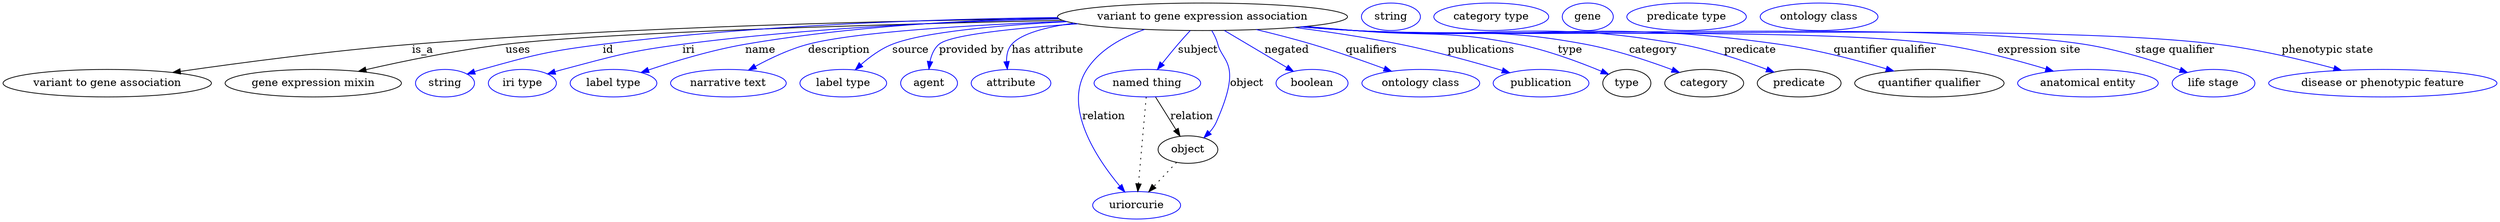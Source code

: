 digraph {
	graph [bb="0,0,3253.7,283"];
	node [label="\N"];
	"variant to gene expression association"	[height=0.5,
		label="variant to gene expression association",
		pos="1564.8,265",
		width=5.2537];
	"variant to gene association"	[height=0.5,
		pos="135.84,178",
		width=3.7733];
	"variant to gene expression association" -> "variant to gene association"	[label=is_a,
		lp="547.84,221.5",
		pos="e,221.4,192.04 1376.9,262.75 1170,260.18 827.74,252.4 533.84,229 430.15,220.74 311.97,205.1 231.51,193.5"];
	"gene expression mixin"	[height=0.5,
		pos="404.84,178",
		width=3.1955];
	"variant to gene expression association" -> "gene expression mixin"	[label=uses,
		lp="671.34,221.5",
		pos="e,463.51,193.48 1381.7,260.4 1157.4,255.39 790.45,245.07 654.84,229 592.95,221.67 523.51,207.28 473.55,195.81"];
	id	[color=blue,
		height=0.5,
		label=string,
		pos="575.84,178",
		width=1.0652];
	"variant to gene expression association" -> id	[color=blue,
		label=id,
		lp="788.84,221.5",
		pos="e,604.83,189.97 1375.8,264.07 1216.8,262.09 983.67,254.42 781.84,229 710.66,220.04 692.92,215.35 623.84,196 620.73,195.13 617.53,\
194.16 614.34,193.14",
		style=solid];
	iri	[color=blue,
		height=0.5,
		label="iri type",
		pos="676.84,178",
		width=1.2277];
	"variant to gene expression association" -> iri	[color=blue,
		label=iri,
		lp="893.84,221.5",
		pos="e,709.76,190.13 1377.9,262.24 1241.1,259.04 1051.3,250.63 885.84,229 815.57,219.81 798.33,214.18 729.84,196 726.47,195.11 722.99,\
194.12 719.51,193.1",
		style=solid];
	name	[color=blue,
		height=0.5,
		label="label type",
		pos="795.84,178",
		width=1.5707];
	"variant to gene expression association" -> name	[color=blue,
		label=name,
		lp="987.84,221.5",
		pos="e,831.85,192.04 1376.1,263.73 1258,260.89 1103.1,252.33 967.84,229 924.19,221.47 875.86,206.84 841.58,195.34",
		style=solid];
	description	[color=blue,
		height=0.5,
		label="narrative text",
		pos="945.84,178",
		width=2.0943];
	"variant to gene expression association" -> description	[color=blue,
		label=description,
		lp="1090.3,221.5",
		pos="e,972.12,195.11 1386.3,259.03 1263.4,254.24 1111.4,245.25 1049.8,229 1025.8,222.65 1000.5,210.67 980.97,200.04",
		style=solid];
	source	[color=blue,
		height=0.5,
		label="label type",
		pos="1095.8,178",
		width=1.5707];
	"variant to gene expression association" -> source	[color=blue,
		label=source,
		lp="1183.8,221.5",
		pos="e,1111.5,195.56 1388,258.6 1298.8,253.9 1201,245.18 1159.8,229 1144.8,223.1 1130.5,212.51 1119.2,202.59",
		style=solid];
	"provided by"	[color=blue,
		height=0.5,
		label=agent,
		pos="1207.8,178",
		width=1.0291];
	"variant to gene expression association" -> "provided by"	[color=blue,
		label="provided by",
		lp="1263.3,221.5",
		pos="e,1207.6,196.42 1402.3,255.78 1320.4,250.15 1235.3,241.43 1220.8,229 1214.3,223.35 1210.8,214.84 1209,206.43",
		style=solid];
	"has attribute"	[color=blue,
		height=0.5,
		label=attribute,
		pos="1314.8,178",
		width=1.4443];
	"variant to gene expression association" -> "has attribute"	[color=blue,
		label="has attribute",
		lp="1362.8,221.5",
		pos="e,1310,196.31 1397.1,256.68 1360.1,251.5 1328.2,242.96 1315.8,229 1310.4,222.88 1308.8,214.49 1309,206.33",
		style=solid];
	subject	[color=blue,
		height=0.5,
		label="named thing",
		pos="1492.8,178",
		width=1.9318];
	"variant to gene expression association" -> subject	[color=blue,
		label=subject,
		lp="1558.8,221.5",
		pos="e,1505.9,195.89 1548.7,246.76 1543.5,241.16 1537.9,234.88 1532.8,229 1526,220.98 1518.7,212.02 1512.3,203.93",
		style=solid];
	relation	[color=blue,
		height=0.5,
		label=uriorcurie,
		pos="1478.8,18",
		width=1.5887];
	"variant to gene expression association" -> relation	[color=blue,
		label=relation,
		lp="1435.8,134.5",
		pos="e,1463.4,35.479 1489.1,248.38 1460.5,238.4 1430.8,222.2 1413.8,196 1381.8,146.5 1427,79.063 1456.6,43.415",
		style=solid];
	negated	[color=blue,
		height=0.5,
		label=boolean,
		pos="1707.8,178",
		width=1.2999];
	"variant to gene expression association" -> negated	[color=blue,
		label=negated,
		lp="1674.8,221.5",
		pos="e,1683.6,193.42 1593.4,247 1617,233.02 1650.3,213.2 1674.9,198.56",
		style=solid];
	qualifiers	[color=blue,
		height=0.5,
		label="ontology class",
		pos="1848.8,178",
		width=2.1304];
	"variant to gene expression association" -> qualifiers	[color=blue,
		label=qualifiers,
		lp="1785.3,221.5",
		pos="e,1810.6,193.74 1635.4,248.22 1658.6,242.63 1684.5,235.99 1707.8,229 1739.2,219.63 1773.9,207.37 1801,197.33",
		style=solid];
	publications	[color=blue,
		height=0.5,
		label=publication,
		pos="2005.8,178",
		width=1.7332];
	"variant to gene expression association" -> publications	[color=blue,
		label=publications,
		lp="1927.8,221.5",
		pos="e,1965.1,191.78 1684.8,251.06 1728.5,245.47 1778.1,238.1 1822.8,229 1868.1,219.78 1918.7,205.65 1955.2,194.76",
		style=solid];
	type	[height=0.5,
		pos="2117.8,178",
		width=0.86659];
	"variant to gene expression association" -> type	[color=blue,
		label=type,
		lp="2043.8,221.5",
		pos="e,2094,189.68 1699.8,252.38 1720.9,250.58 1742.5,248.74 1762.8,247 1857.5,238.94 1882.7,247.88 1975.8,229 2014.2,221.22 2056.3,205.42 \
2084.6,193.65",
		style=solid];
	category	[height=0.5,
		pos="2218.8,178",
		width=1.4263];
	"variant to gene expression association" -> category	[color=blue,
		label=category,
		lp="2152.3,221.5",
		pos="e,2186.5,192.08 1697.4,252.14 1719.3,250.32 1741.7,248.54 1762.8,247 1896.5,237.27 1932.1,253.77 2063.8,229 2103.1,221.62 2146.2,\
207.17 2177,195.69",
		style=solid];
	object	[height=0.5,
		pos="1545.8,91",
		width=1.0832];
	"variant to gene expression association" -> object	[color=blue,
		label=object,
		lp="1622.8,178",
		pos="e,1566.7,106.49 1576.9,246.97 1580.1,241.49 1583.2,235.22 1584.8,229 1591.3,204.82 1617.3,204.49 1582.8,127 1580.7,122.17 1577.5,\
117.7 1574,113.66",
		style=solid];
	predicate	[height=0.5,
		pos="2342.8,178",
		width=1.5165];
	"variant to gene expression association" -> predicate	[color=blue,
		label=predicate,
		lp="2278.8,221.5",
		pos="e,2309.9,192.48 1695.5,251.97 1718,250.14 1741.1,248.4 1762.8,247 1951.5,234.91 2001.7,262.32 2187.8,229 2226.9,222.01 2269.7,207.66 \
2300.4,196.12",
		style=solid];
	"quantifier qualifier"	[height=0.5,
		pos="2512.8,178",
		width=2.7081];
	"variant to gene expression association" -> "quantifier qualifier"	[color=blue,
		label="quantifier qualifier",
		lp="2454.8,221.5",
		pos="e,2466.3,193.93 1694.4,251.88 1717.2,250.03 1740.7,248.31 1762.8,247 2008.8,232.46 2072.9,263.65 2316.8,229 2364.6,222.22 2417.4,\
208.34 2456.2,196.92",
		style=solid];
	"expression site"	[color=blue,
		height=0.5,
		label="anatomical entity",
		pos="2719.8,178",
		width=2.5456];
	"variant to gene expression association" -> "expression site"	[color=blue,
		label="expression site",
		lp="2656.3,221.5",
		pos="e,2674.6,193.81 1693.6,251.78 1716.7,249.92 1740.4,248.22 1762.8,247 1932.2,237.74 2357.8,252.32 2525.8,229 2573.4,222.39 2626.2,\
208.36 2664.6,196.83",
		style=solid];
	"stage qualifier"	[color=blue,
		height=0.5,
		label="life stage",
		pos="2883.8,178",
		width=1.4985];
	"variant to gene expression association" -> "stage qualifier"	[color=blue,
		label="stage qualifier",
		lp="2833.3,221.5",
		pos="e,2849.8,192.01 1693.1,251.73 1716.3,249.87 1740.3,248.18 1762.8,247 1974.1,235.94 2505.7,261.31 2714.8,229 2758.5,222.26 2806.6,\
207.24 2840.3,195.41",
		style=solid];
	"phenotypic state"	[color=blue,
		height=0.5,
		label="disease or phenotypic feature",
		pos="3104.8,178",
		width=4.1344];
	"variant to gene expression association" -> "phenotypic state"	[color=blue,
		label="phenotypic state",
		lp="3032.8,221.5",
		pos="e,3050.8,194.86 1692.6,251.72 1715.9,249.85 1740.1,248.16 1762.8,247 2012.8,234.29 2640.4,259.39 2888.8,229 2940.8,222.65 2998.4,\
208.95 3041.1,197.49",
		style=solid];
	subject -> relation	[pos="e,1480.4,36.188 1491.3,159.79 1488.9,132.48 1484.2,78.994 1481.3,46.38",
		style=dotted];
	subject -> object	[label=relation,
		lp="1550.8,134.5",
		pos="e,1535.5,108.6 1503.6,159.8 1511.2,147.54 1521.6,130.87 1530.2,117.13"];
	association_type	[color=blue,
		height=0.5,
		label=string,
		pos="1809.8,265",
		width=1.0652];
	association_category	[color=blue,
		height=0.5,
		label="category type",
		pos="1940.8,265",
		width=2.0762];
	object -> relation	[pos="e,1494.6,35.702 1531,74.243 1522.4,65.127 1511.4,53.465 1501.7,43.208",
		style=dotted];
	"variant to gene association_object"	[color=blue,
		height=0.5,
		label=gene,
		pos="2066.8,265",
		width=0.92075];
	"variant to gene expression association_predicate"	[color=blue,
		height=0.5,
		label="predicate type",
		pos="2195.8,265",
		width=2.1665];
	"gene expression mixin_quantifier qualifier"	[color=blue,
		height=0.5,
		label="ontology class",
		pos="2368.8,265",
		width=2.1304];
}
